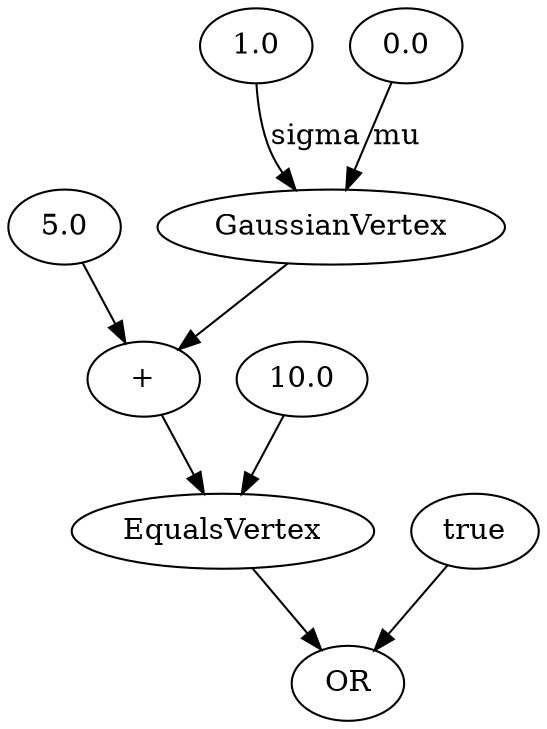 digraph BayesianNetwork {
<96> -> <97>
<98> -> <99>
<99> -> <100>
<94> -> <95> [label=sigma]
<95> -> <97>
<97> -> <99>
<93> -> <95> [label=mu]
<92> -> <100>
97[label="+"]
92[label="true"]
95[label="GaussianVertex"]
98[label="10.0"]
93[label="0.0"]
96[label="5.0"]
100[label="OR"]
94[label="1.0"]
99[label="EqualsVertex"]
}